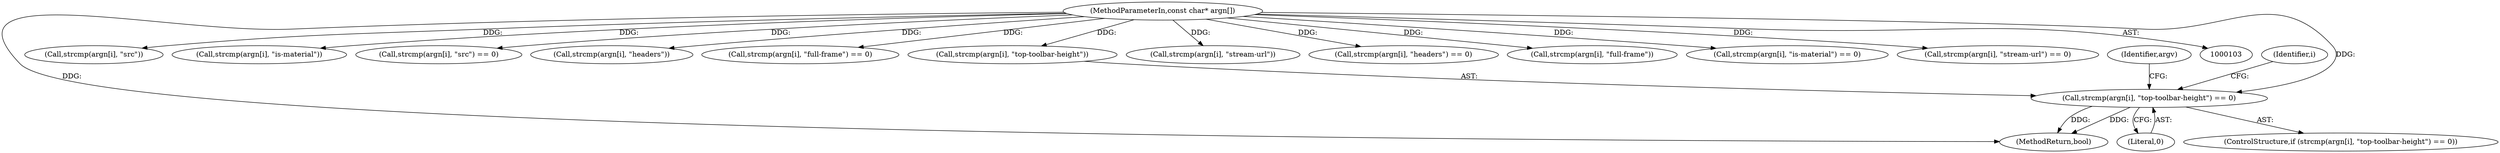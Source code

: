 digraph "0_Chrome_fff450abc4e2fb330ba700547a8e6a7b0fb90a6e@API" {
"1000273" [label="(Call,strcmp(argn[i], \"top-toolbar-height\") == 0)"];
"1000105" [label="(MethodParameterIn,const char* argn[])"];
"1000220" [label="(Call,strcmp(argn[i], \"src\"))"];
"1000262" [label="(Call,strcmp(argn[i], \"is-material\"))"];
"1000219" [label="(Call,strcmp(argn[i], \"src\") == 0)"];
"1000248" [label="(Call,strcmp(argn[i], \"headers\"))"];
"1000155" [label="(Call,strcmp(argn[i], \"full-frame\") == 0)"];
"1000282" [label="(Identifier,argv)"];
"1000274" [label="(Call,strcmp(argn[i], \"top-toolbar-height\"))"];
"1000105" [label="(MethodParameterIn,const char* argn[])"];
"1000234" [label="(Call,strcmp(argn[i], \"stream-url\"))"];
"1000216" [label="(Identifier,i)"];
"1000273" [label="(Call,strcmp(argn[i], \"top-toolbar-height\") == 0)"];
"1000247" [label="(Call,strcmp(argn[i], \"headers\") == 0)"];
"1000272" [label="(ControlStructure,if (strcmp(argn[i], \"top-toolbar-height\") == 0))"];
"1000156" [label="(Call,strcmp(argn[i], \"full-frame\"))"];
"1000261" [label="(Call,strcmp(argn[i], \"is-material\") == 0)"];
"1000233" [label="(Call,strcmp(argn[i], \"stream-url\") == 0)"];
"1000320" [label="(MethodReturn,bool)"];
"1000279" [label="(Literal,0)"];
"1000273" -> "1000272"  [label="AST: "];
"1000273" -> "1000279"  [label="CFG: "];
"1000274" -> "1000273"  [label="AST: "];
"1000279" -> "1000273"  [label="AST: "];
"1000282" -> "1000273"  [label="CFG: "];
"1000216" -> "1000273"  [label="CFG: "];
"1000273" -> "1000320"  [label="DDG: "];
"1000273" -> "1000320"  [label="DDG: "];
"1000105" -> "1000273"  [label="DDG: "];
"1000105" -> "1000103"  [label="AST: "];
"1000105" -> "1000320"  [label="DDG: "];
"1000105" -> "1000155"  [label="DDG: "];
"1000105" -> "1000156"  [label="DDG: "];
"1000105" -> "1000219"  [label="DDG: "];
"1000105" -> "1000220"  [label="DDG: "];
"1000105" -> "1000233"  [label="DDG: "];
"1000105" -> "1000234"  [label="DDG: "];
"1000105" -> "1000247"  [label="DDG: "];
"1000105" -> "1000248"  [label="DDG: "];
"1000105" -> "1000261"  [label="DDG: "];
"1000105" -> "1000262"  [label="DDG: "];
"1000105" -> "1000274"  [label="DDG: "];
}

